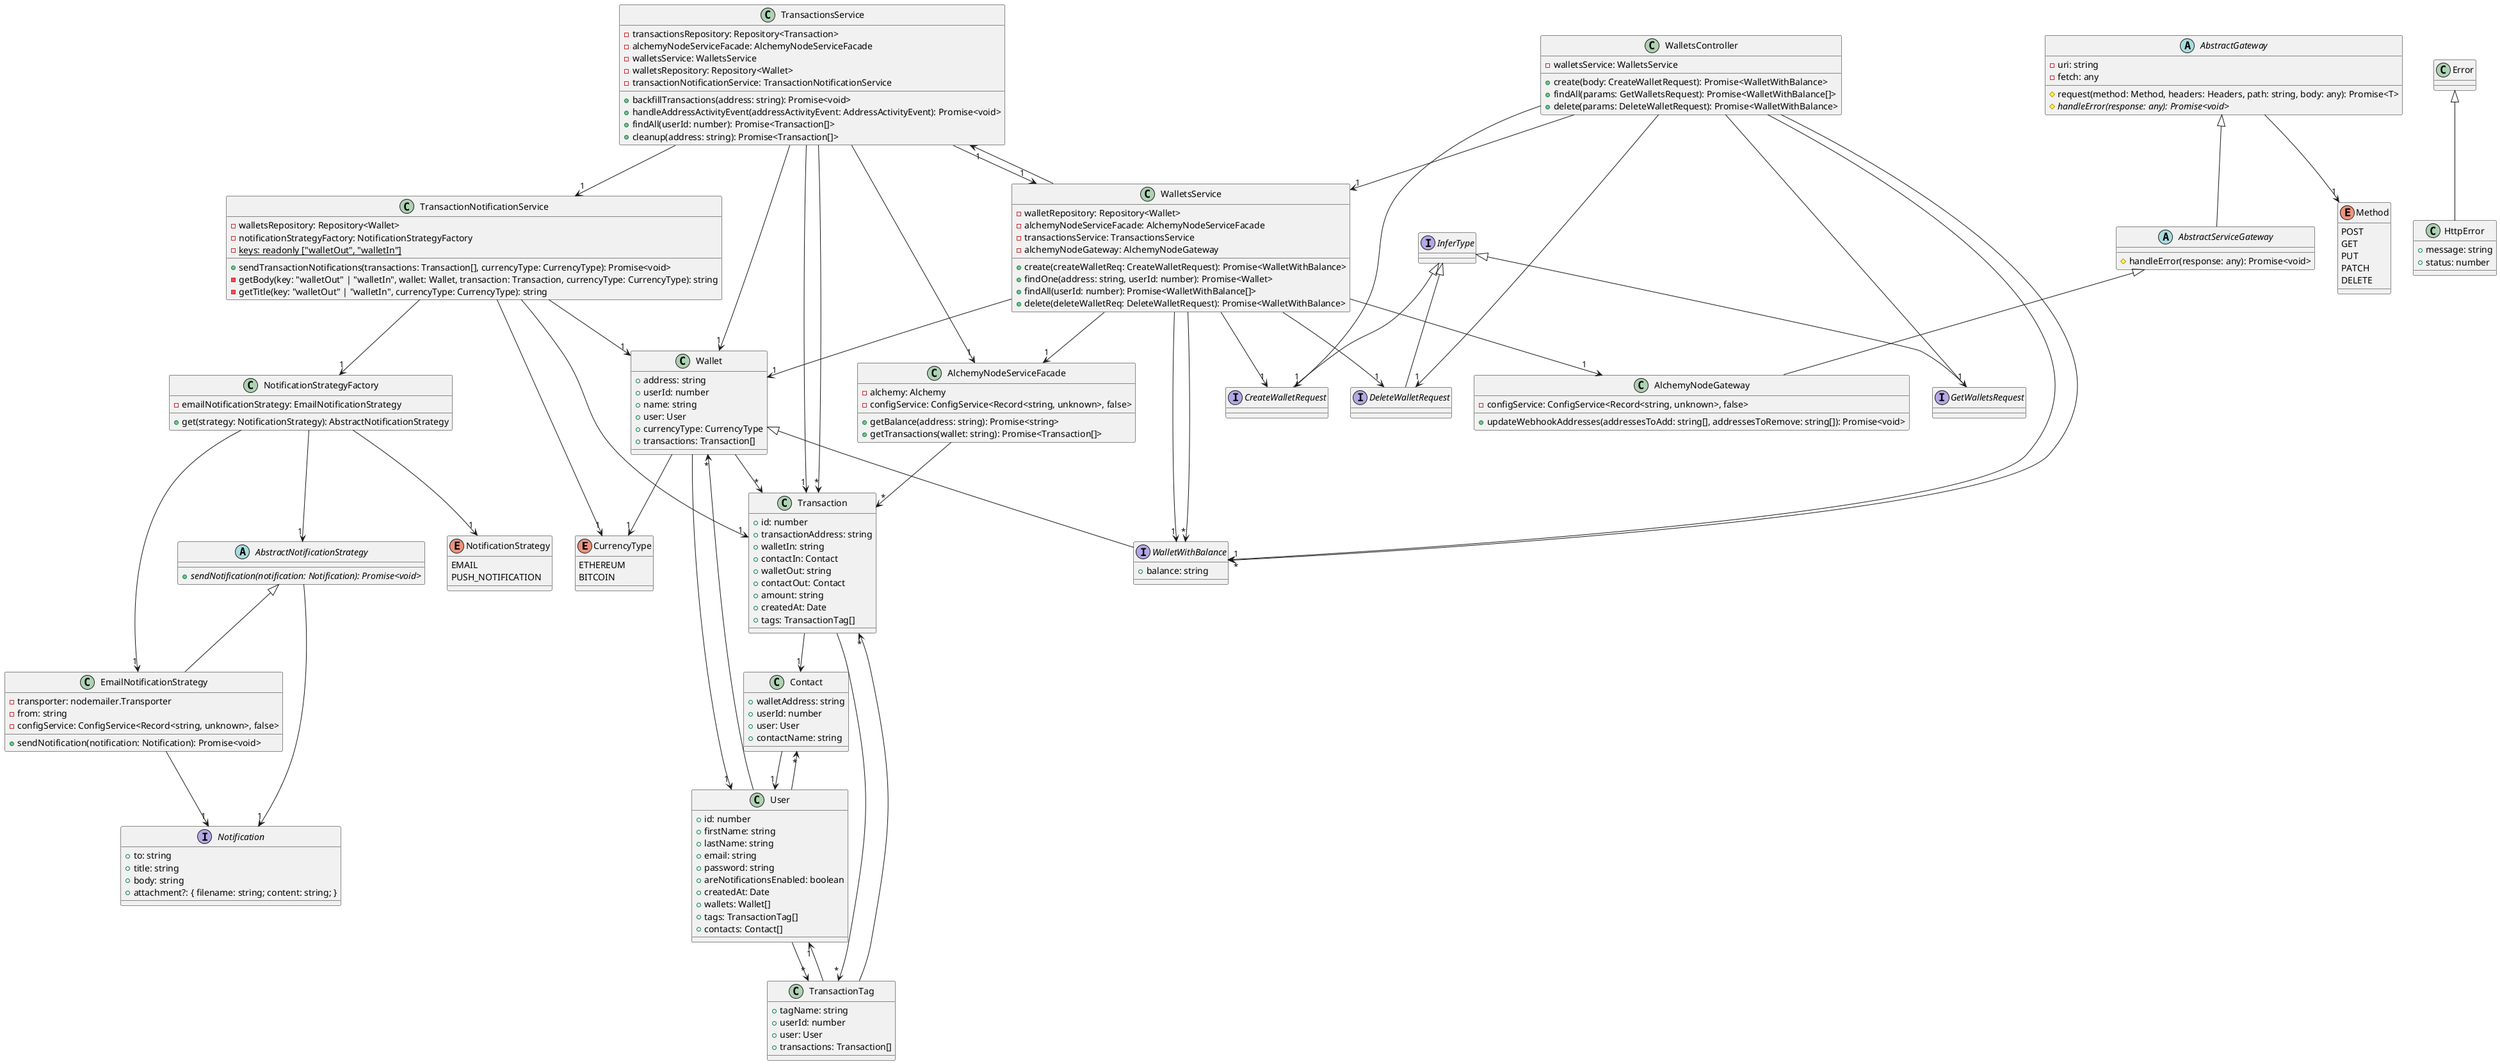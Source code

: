 @startuml
enum CurrencyType {
    ETHEREUM
    BITCOIN
}
interface CreateWalletRequest extends InferType
class Contact {
    +walletAddress: string
    +userId: number
    +user: User
    +contactName: string
}
class Transaction {
    +id: number
    +transactionAddress: string
    +walletIn: string
    +contactIn: Contact
    +walletOut: string
    +contactOut: Contact
    +amount: string
    +createdAt: Date
    +tags: TransactionTag[]
}
class TransactionTag {
    +tagName: string
    +userId: number
    +user: User
    +transactions: Transaction[]
}
class User {
    +id: number
    +firstName: string
    +lastName: string
    +email: string
    +password: string
    +areNotificationsEnabled: boolean
    +createdAt: Date
    +wallets: Wallet[]
    +tags: TransactionTag[]
    +contacts: Contact[]
}
class Wallet {
    +address: string
    +userId: number
    +name: string
    +user: User
    +currencyType: CurrencyType
    +transactions: Transaction[]
}
class AlchemyNodeServiceFacade {
    -alchemy: Alchemy
    -configService: ConfigService<Record<string, unknown>, false>
    +getBalance(address: string): Promise<string>
    +getTransactions(wallet: string): Promise<Transaction[]>
}
interface WalletWithBalance extends Wallet {
    +balance: string
}
abstract class AbstractNotificationStrategy {
    +{abstract} sendNotification(notification: Notification): Promise<void>
}
interface Notification {
    +to: string
    +title: string
    +body: string
    +attachment?: { filename: string; content: string; }
}
class EmailNotificationStrategy extends AbstractNotificationStrategy {
    -transporter: nodemailer.Transporter
    -from: string
    -configService: ConfigService<Record<string, unknown>, false>
    +sendNotification(notification: Notification): Promise<void>
}
class NotificationStrategyFactory {
    -emailNotificationStrategy: EmailNotificationStrategy
    +get(strategy: NotificationStrategy): AbstractNotificationStrategy
}
enum NotificationStrategy {
    EMAIL
    PUSH_NOTIFICATION
}
class TransactionNotificationService {
    -walletsRepository: Repository<Wallet>
    -notificationStrategyFactory: NotificationStrategyFactory
    +sendTransactionNotifications(transactions: Transaction[], currencyType: CurrencyType): Promise<void>
    -getBody(key: "walletOut" | "walletIn", wallet: Wallet, transaction: Transaction, currencyType: CurrencyType): string
    -getTitle(key: "walletOut" | "walletIn", currencyType: CurrencyType): string
    -{static} keys: readonly ["walletOut", "walletIn"]
}
class TransactionsService {
    -transactionsRepository: Repository<Transaction>
    -alchemyNodeServiceFacade: AlchemyNodeServiceFacade
    -walletsService: WalletsService
    -walletsRepository: Repository<Wallet>
    -transactionNotificationService: TransactionNotificationService
    +backfillTransactions(address: string): Promise<void>
    +handleAddressActivityEvent(addressActivityEvent: AddressActivityEvent): Promise<void>
    +findAll(userId: number): Promise<Transaction[]>
    +cleanup(address: string): Promise<Transaction[]>
}
abstract class AbstractGateway {
    -uri: string
    -fetch: any
    #request(method: Method, headers: Headers, path: string, body: any): Promise<T>
    #{abstract} handleError(response: any): Promise<void>
}
enum Method {
    POST
    GET
    PUT
    PATCH
    DELETE
}
class HttpError extends Error {
    +message: string
    +status: number
}
abstract class AbstractServiceGateway extends AbstractGateway {
    #handleError(response: any): Promise<void>
}
class AlchemyNodeGateway extends AbstractServiceGateway {
    -configService: ConfigService<Record<string, unknown>, false>
    +updateWebhookAddresses(addressesToAdd: string[], addressesToRemove: string[]): Promise<void>
}
interface DeleteWalletRequest extends InferType
class WalletsService {
    -walletRepository: Repository<Wallet>
    -alchemyNodeServiceFacade: AlchemyNodeServiceFacade
    -transactionsService: TransactionsService
    -alchemyNodeGateway: AlchemyNodeGateway
    +create(createWalletReq: CreateWalletRequest): Promise<WalletWithBalance>
    +findOne(address: string, userId: number): Promise<Wallet>
    +findAll(userId: number): Promise<WalletWithBalance[]>
    +delete(deleteWalletReq: DeleteWalletRequest): Promise<WalletWithBalance>
}
interface GetWalletsRequest extends InferType
class WalletsController {
    -walletsService: WalletsService
    +create(body: CreateWalletRequest): Promise<WalletWithBalance>
    +findAll(params: GetWalletsRequest): Promise<WalletWithBalance[]>
    +delete(params: DeleteWalletRequest): Promise<WalletWithBalance>
}
Contact --> "1" User
Transaction --> "1" Contact
Transaction --> "*" TransactionTag
TransactionTag --> "1" User
TransactionTag --> "*" Transaction
User --> "*" Wallet
User --> "*" TransactionTag
User --> "*" Contact
Wallet --> "1" User
Wallet --> "1" CurrencyType
Wallet --> "*" Transaction
AlchemyNodeServiceFacade --> "*" Transaction
AbstractNotificationStrategy --> "1" Notification
EmailNotificationStrategy --> "1" Notification
NotificationStrategyFactory --> "1" EmailNotificationStrategy
NotificationStrategyFactory --> "1" NotificationStrategy
NotificationStrategyFactory --> "1" AbstractNotificationStrategy
TransactionNotificationService --> "1" Wallet
TransactionNotificationService --> "1" NotificationStrategyFactory
TransactionNotificationService --> "1" Transaction
TransactionNotificationService --> "1" CurrencyType
TransactionsService --> "1" Transaction
TransactionsService --> "1" AlchemyNodeServiceFacade
TransactionsService --> "1" WalletsService
TransactionsService --> "1" Wallet
TransactionsService --> "1" TransactionNotificationService
TransactionsService --> "*" Transaction
AbstractGateway --> "1" Method
WalletsService --> "1" Wallet
WalletsService --> "1" AlchemyNodeServiceFacade
WalletsService --> "1" TransactionsService
WalletsService --> "1" AlchemyNodeGateway
WalletsService --> "1" CreateWalletRequest
WalletsService --> "1" WalletWithBalance
WalletsService --> "*" WalletWithBalance
WalletsService --> "1" DeleteWalletRequest
WalletsController --> "1" WalletsService
WalletsController --> "1" CreateWalletRequest
WalletsController --> "1" WalletWithBalance
WalletsController --> "1" GetWalletsRequest
WalletsController --> "*" WalletWithBalance
WalletsController --> "1" DeleteWalletRequest
@enduml